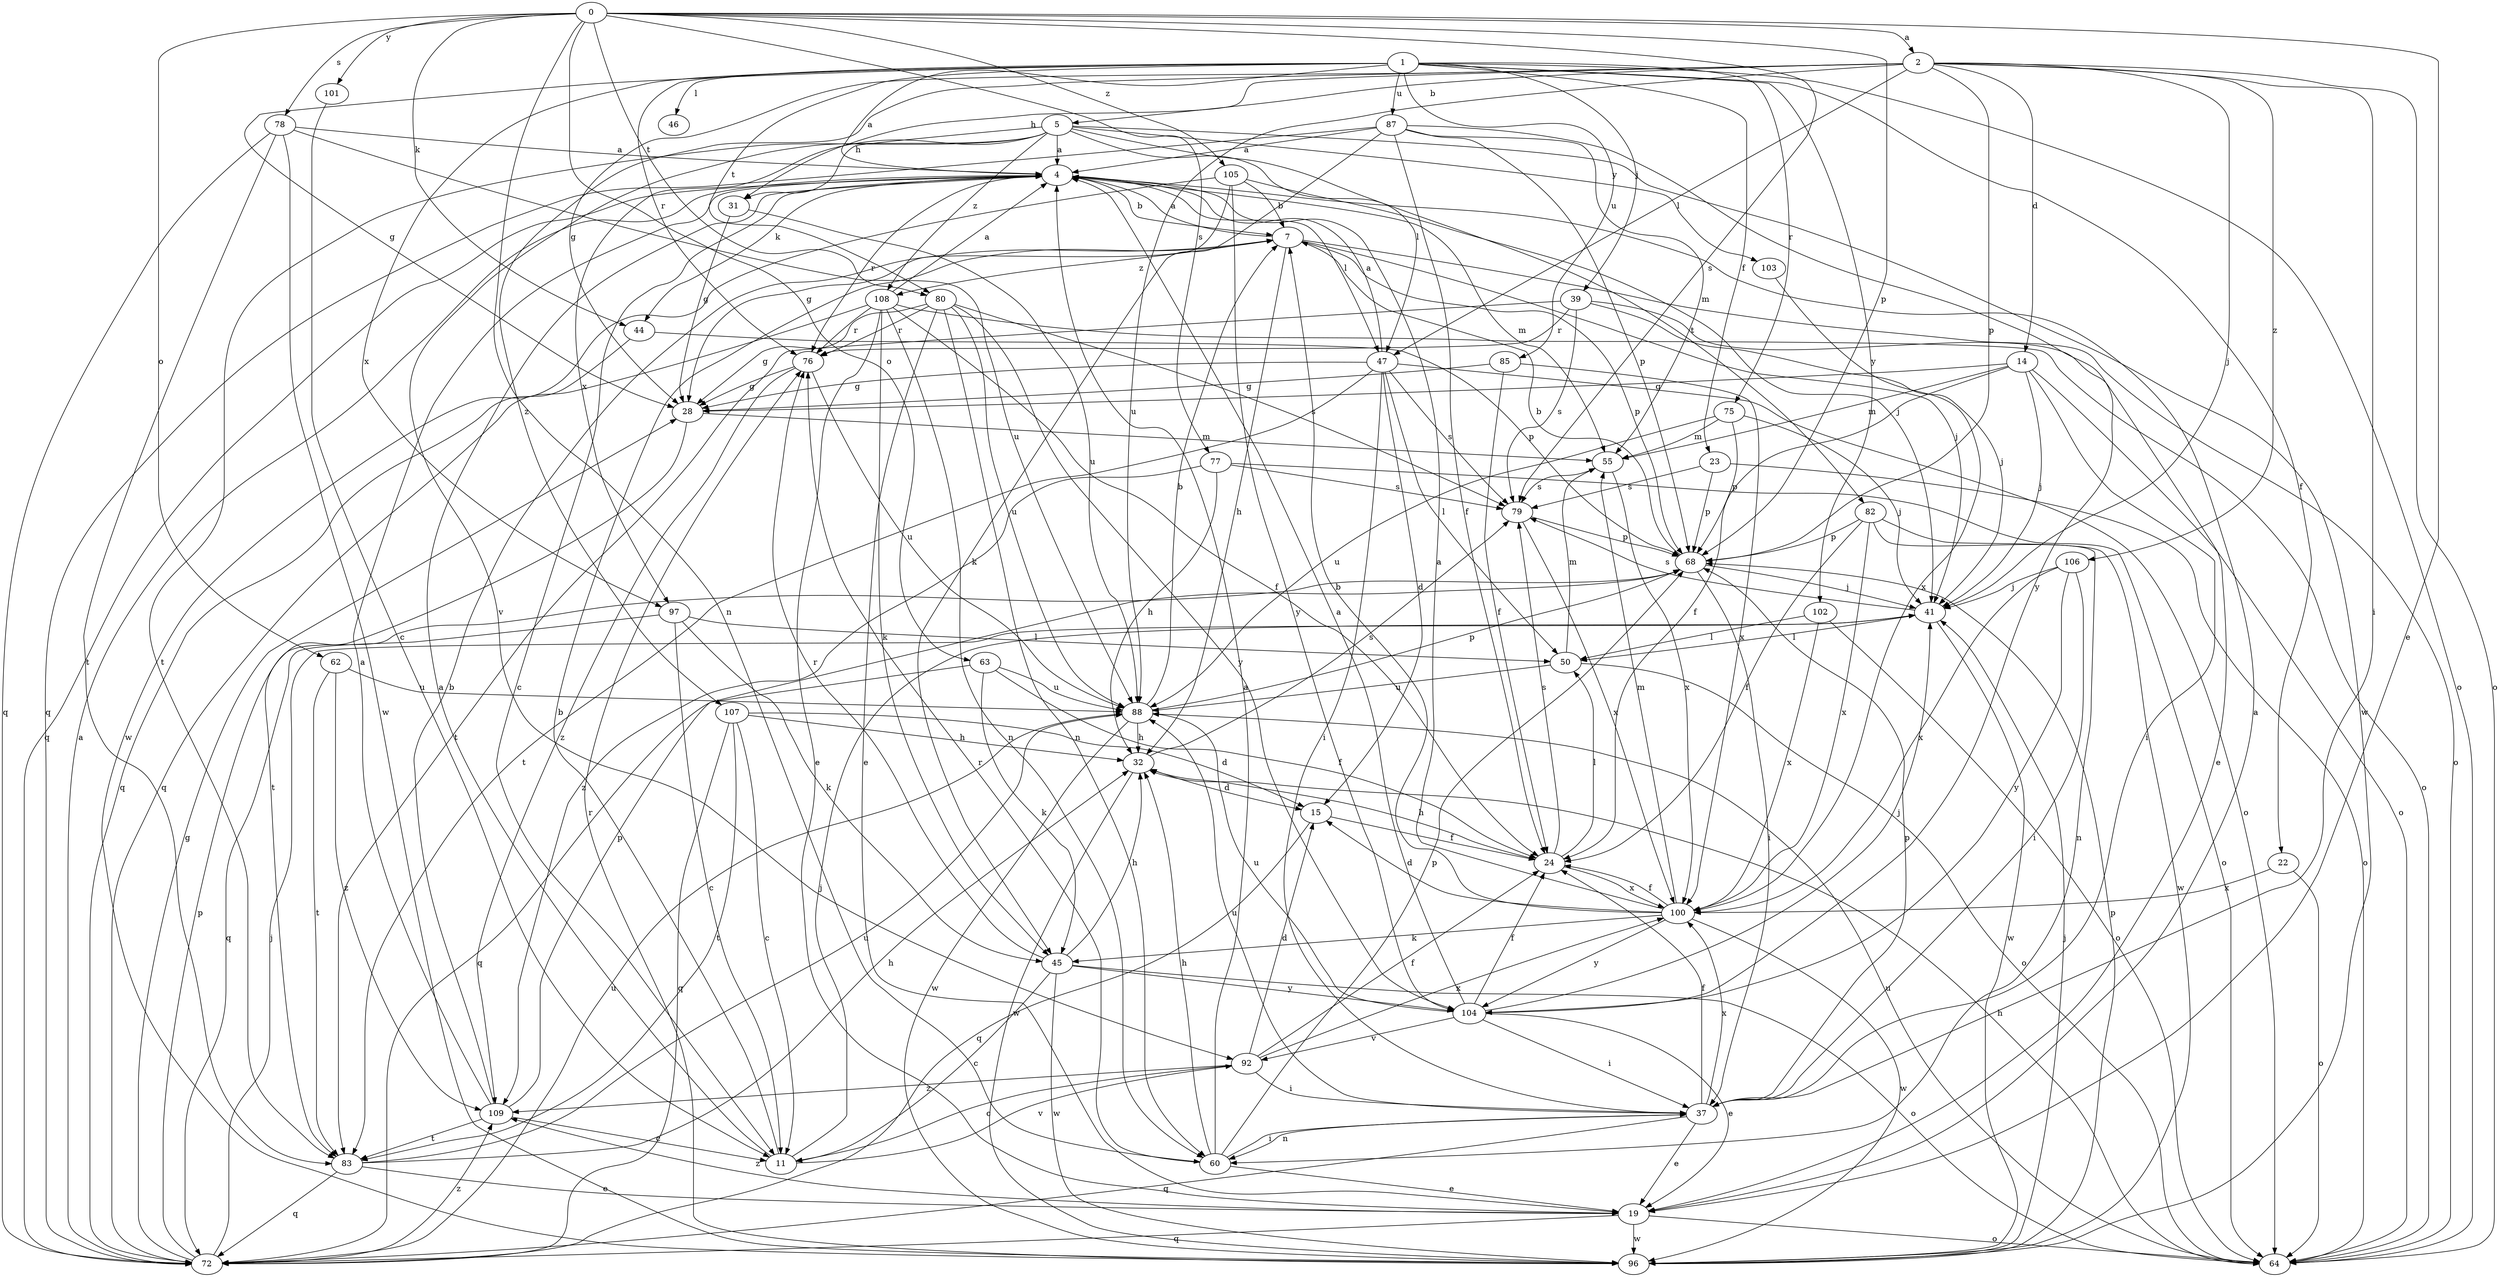 strict digraph  {
0;
1;
2;
4;
5;
7;
11;
14;
15;
19;
22;
23;
24;
28;
31;
32;
37;
39;
41;
44;
45;
46;
47;
50;
55;
60;
62;
63;
64;
68;
72;
75;
76;
77;
78;
79;
80;
82;
83;
85;
87;
88;
92;
96;
97;
100;
101;
102;
103;
104;
105;
106;
107;
108;
109;
0 -> 2  [label=a];
0 -> 19  [label=e];
0 -> 44  [label=k];
0 -> 60  [label=n];
0 -> 62  [label=o];
0 -> 63  [label=o];
0 -> 68  [label=p];
0 -> 77  [label=s];
0 -> 78  [label=s];
0 -> 79  [label=s];
0 -> 80  [label=t];
0 -> 101  [label=y];
0 -> 105  [label=z];
1 -> 4  [label=a];
1 -> 22  [label=f];
1 -> 23  [label=f];
1 -> 28  [label=g];
1 -> 39  [label=j];
1 -> 46  [label=l];
1 -> 64  [label=o];
1 -> 75  [label=r];
1 -> 76  [label=r];
1 -> 80  [label=t];
1 -> 85  [label=u];
1 -> 87  [label=u];
1 -> 97  [label=x];
1 -> 102  [label=y];
2 -> 5  [label=b];
2 -> 14  [label=d];
2 -> 28  [label=g];
2 -> 31  [label=h];
2 -> 37  [label=i];
2 -> 41  [label=j];
2 -> 47  [label=l];
2 -> 64  [label=o];
2 -> 68  [label=p];
2 -> 88  [label=u];
2 -> 106  [label=z];
2 -> 107  [label=z];
4 -> 7  [label=b];
4 -> 11  [label=c];
4 -> 44  [label=k];
4 -> 47  [label=l];
4 -> 55  [label=m];
4 -> 72  [label=q];
4 -> 76  [label=r];
5 -> 4  [label=a];
5 -> 31  [label=h];
5 -> 47  [label=l];
5 -> 82  [label=t];
5 -> 83  [label=t];
5 -> 92  [label=v];
5 -> 96  [label=w];
5 -> 97  [label=x];
5 -> 103  [label=y];
5 -> 108  [label=z];
7 -> 4  [label=a];
7 -> 32  [label=h];
7 -> 41  [label=j];
7 -> 64  [label=o];
7 -> 68  [label=p];
7 -> 108  [label=z];
11 -> 4  [label=a];
11 -> 7  [label=b];
11 -> 41  [label=j];
11 -> 92  [label=v];
14 -> 24  [label=f];
14 -> 28  [label=g];
14 -> 37  [label=i];
14 -> 41  [label=j];
14 -> 55  [label=m];
14 -> 64  [label=o];
15 -> 24  [label=f];
15 -> 72  [label=q];
19 -> 4  [label=a];
19 -> 64  [label=o];
19 -> 72  [label=q];
19 -> 96  [label=w];
19 -> 109  [label=z];
22 -> 64  [label=o];
22 -> 100  [label=x];
23 -> 64  [label=o];
23 -> 68  [label=p];
23 -> 79  [label=s];
24 -> 32  [label=h];
24 -> 50  [label=l];
24 -> 79  [label=s];
24 -> 100  [label=x];
28 -> 55  [label=m];
28 -> 83  [label=t];
31 -> 28  [label=g];
31 -> 88  [label=u];
32 -> 15  [label=d];
32 -> 79  [label=s];
32 -> 96  [label=w];
37 -> 19  [label=e];
37 -> 24  [label=f];
37 -> 60  [label=n];
37 -> 68  [label=p];
37 -> 72  [label=q];
37 -> 88  [label=u];
37 -> 100  [label=x];
39 -> 19  [label=e];
39 -> 41  [label=j];
39 -> 76  [label=r];
39 -> 79  [label=s];
39 -> 83  [label=t];
41 -> 50  [label=l];
41 -> 79  [label=s];
41 -> 96  [label=w];
44 -> 68  [label=p];
44 -> 72  [label=q];
45 -> 11  [label=c];
45 -> 32  [label=h];
45 -> 64  [label=o];
45 -> 76  [label=r];
45 -> 96  [label=w];
45 -> 104  [label=y];
47 -> 4  [label=a];
47 -> 15  [label=d];
47 -> 28  [label=g];
47 -> 37  [label=i];
47 -> 50  [label=l];
47 -> 64  [label=o];
47 -> 79  [label=s];
47 -> 83  [label=t];
50 -> 55  [label=m];
50 -> 64  [label=o];
50 -> 88  [label=u];
55 -> 79  [label=s];
55 -> 100  [label=x];
60 -> 4  [label=a];
60 -> 19  [label=e];
60 -> 32  [label=h];
60 -> 37  [label=i];
60 -> 68  [label=p];
60 -> 76  [label=r];
62 -> 83  [label=t];
62 -> 88  [label=u];
62 -> 109  [label=z];
63 -> 24  [label=f];
63 -> 45  [label=k];
63 -> 72  [label=q];
63 -> 88  [label=u];
64 -> 32  [label=h];
64 -> 88  [label=u];
68 -> 7  [label=b];
68 -> 37  [label=i];
68 -> 41  [label=j];
72 -> 4  [label=a];
72 -> 28  [label=g];
72 -> 41  [label=j];
72 -> 68  [label=p];
72 -> 88  [label=u];
72 -> 109  [label=z];
75 -> 41  [label=j];
75 -> 55  [label=m];
75 -> 68  [label=p];
75 -> 88  [label=u];
76 -> 28  [label=g];
76 -> 88  [label=u];
76 -> 109  [label=z];
77 -> 32  [label=h];
77 -> 64  [label=o];
77 -> 79  [label=s];
77 -> 109  [label=z];
78 -> 4  [label=a];
78 -> 72  [label=q];
78 -> 83  [label=t];
78 -> 88  [label=u];
78 -> 96  [label=w];
79 -> 68  [label=p];
79 -> 100  [label=x];
80 -> 19  [label=e];
80 -> 28  [label=g];
80 -> 60  [label=n];
80 -> 76  [label=r];
80 -> 79  [label=s];
80 -> 88  [label=u];
80 -> 104  [label=y];
82 -> 24  [label=f];
82 -> 60  [label=n];
82 -> 68  [label=p];
82 -> 96  [label=w];
82 -> 100  [label=x];
83 -> 19  [label=e];
83 -> 32  [label=h];
83 -> 72  [label=q];
83 -> 88  [label=u];
85 -> 24  [label=f];
85 -> 28  [label=g];
85 -> 100  [label=x];
87 -> 4  [label=a];
87 -> 24  [label=f];
87 -> 45  [label=k];
87 -> 55  [label=m];
87 -> 68  [label=p];
87 -> 72  [label=q];
87 -> 104  [label=y];
88 -> 7  [label=b];
88 -> 32  [label=h];
88 -> 68  [label=p];
88 -> 96  [label=w];
92 -> 11  [label=c];
92 -> 15  [label=d];
92 -> 24  [label=f];
92 -> 37  [label=i];
92 -> 100  [label=x];
92 -> 109  [label=z];
96 -> 41  [label=j];
96 -> 68  [label=p];
96 -> 76  [label=r];
97 -> 11  [label=c];
97 -> 45  [label=k];
97 -> 50  [label=l];
97 -> 72  [label=q];
100 -> 4  [label=a];
100 -> 7  [label=b];
100 -> 15  [label=d];
100 -> 24  [label=f];
100 -> 45  [label=k];
100 -> 55  [label=m];
100 -> 96  [label=w];
100 -> 104  [label=y];
101 -> 11  [label=c];
102 -> 50  [label=l];
102 -> 64  [label=o];
102 -> 100  [label=x];
103 -> 100  [label=x];
104 -> 4  [label=a];
104 -> 19  [label=e];
104 -> 24  [label=f];
104 -> 37  [label=i];
104 -> 41  [label=j];
104 -> 88  [label=u];
104 -> 92  [label=v];
105 -> 7  [label=b];
105 -> 28  [label=g];
105 -> 41  [label=j];
105 -> 96  [label=w];
105 -> 104  [label=y];
106 -> 37  [label=i];
106 -> 41  [label=j];
106 -> 100  [label=x];
106 -> 104  [label=y];
107 -> 11  [label=c];
107 -> 15  [label=d];
107 -> 32  [label=h];
107 -> 72  [label=q];
107 -> 83  [label=t];
108 -> 4  [label=a];
108 -> 19  [label=e];
108 -> 24  [label=f];
108 -> 45  [label=k];
108 -> 60  [label=n];
108 -> 64  [label=o];
108 -> 72  [label=q];
108 -> 76  [label=r];
109 -> 4  [label=a];
109 -> 7  [label=b];
109 -> 11  [label=c];
109 -> 68  [label=p];
109 -> 83  [label=t];
}
